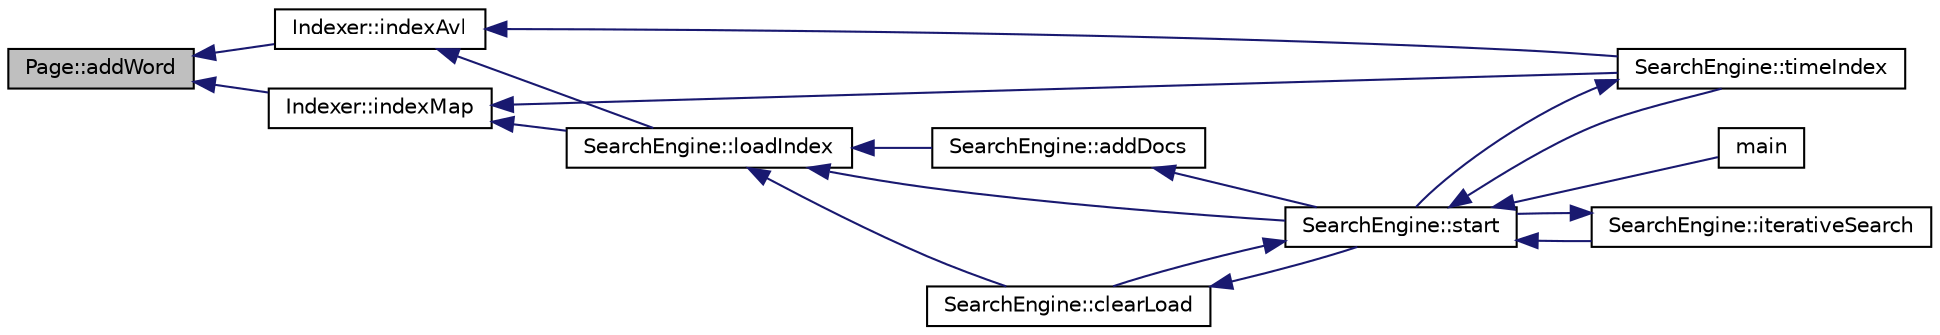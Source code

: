 digraph "Page::addWord"
{
  edge [fontname="Helvetica",fontsize="10",labelfontname="Helvetica",labelfontsize="10"];
  node [fontname="Helvetica",fontsize="10",shape=record];
  rankdir="LR";
  Node1 [label="Page::addWord",height=0.2,width=0.4,color="black", fillcolor="grey75", style="filled", fontcolor="black"];
  Node1 -> Node2 [dir="back",color="midnightblue",fontsize="10",style="solid",fontname="Helvetica"];
  Node2 [label="Indexer::indexMap",height=0.2,width=0.4,color="black", fillcolor="white", style="filled",URL="$class_indexer.html#abc4a6b5cf023f426aad040e093605a6e"];
  Node2 -> Node3 [dir="back",color="midnightblue",fontsize="10",style="solid",fontname="Helvetica"];
  Node3 [label="SearchEngine::loadIndex",height=0.2,width=0.4,color="black", fillcolor="white", style="filled",URL="$class_search_engine.html#a8661af1f5b45b9662f1cb959cc6af569"];
  Node3 -> Node4 [dir="back",color="midnightblue",fontsize="10",style="solid",fontname="Helvetica"];
  Node4 [label="SearchEngine::clearLoad",height=0.2,width=0.4,color="black", fillcolor="white", style="filled",URL="$class_search_engine.html#a71f2390c48d522f26a33f5663953492a"];
  Node4 -> Node5 [dir="back",color="midnightblue",fontsize="10",style="solid",fontname="Helvetica"];
  Node5 [label="SearchEngine::start",height=0.2,width=0.4,color="black", fillcolor="white", style="filled",URL="$class_search_engine.html#a9a07d4580d9ccc4f697267feb114e944"];
  Node5 -> Node6 [dir="back",color="midnightblue",fontsize="10",style="solid",fontname="Helvetica"];
  Node6 [label="main",height=0.2,width=0.4,color="black", fillcolor="white", style="filled",URL="$main_8cpp.html#ae66f6b31b5ad750f1fe042a706a4e3d4"];
  Node5 -> Node7 [dir="back",color="midnightblue",fontsize="10",style="solid",fontname="Helvetica"];
  Node7 [label="SearchEngine::timeIndex",height=0.2,width=0.4,color="black", fillcolor="white", style="filled",URL="$class_search_engine.html#a0d3b651a4e328690f0c9813445de2a04"];
  Node7 -> Node5 [dir="back",color="midnightblue",fontsize="10",style="solid",fontname="Helvetica"];
  Node5 -> Node4 [dir="back",color="midnightblue",fontsize="10",style="solid",fontname="Helvetica"];
  Node5 -> Node8 [dir="back",color="midnightblue",fontsize="10",style="solid",fontname="Helvetica"];
  Node8 [label="SearchEngine::iterativeSearch",height=0.2,width=0.4,color="black", fillcolor="white", style="filled",URL="$class_search_engine.html#add73e2052582702649c38a49b49def2a"];
  Node8 -> Node5 [dir="back",color="midnightblue",fontsize="10",style="solid",fontname="Helvetica"];
  Node3 -> Node9 [dir="back",color="midnightblue",fontsize="10",style="solid",fontname="Helvetica"];
  Node9 [label="SearchEngine::addDocs",height=0.2,width=0.4,color="black", fillcolor="white", style="filled",URL="$class_search_engine.html#a101be98d5eb959dda7570e49ce23529a"];
  Node9 -> Node5 [dir="back",color="midnightblue",fontsize="10",style="solid",fontname="Helvetica"];
  Node3 -> Node5 [dir="back",color="midnightblue",fontsize="10",style="solid",fontname="Helvetica"];
  Node2 -> Node7 [dir="back",color="midnightblue",fontsize="10",style="solid",fontname="Helvetica"];
  Node1 -> Node10 [dir="back",color="midnightblue",fontsize="10",style="solid",fontname="Helvetica"];
  Node10 [label="Indexer::indexAvl",height=0.2,width=0.4,color="black", fillcolor="white", style="filled",URL="$class_indexer.html#ab0717c3a4ac016141988066c7c624b53"];
  Node10 -> Node3 [dir="back",color="midnightblue",fontsize="10",style="solid",fontname="Helvetica"];
  Node10 -> Node7 [dir="back",color="midnightblue",fontsize="10",style="solid",fontname="Helvetica"];
}
